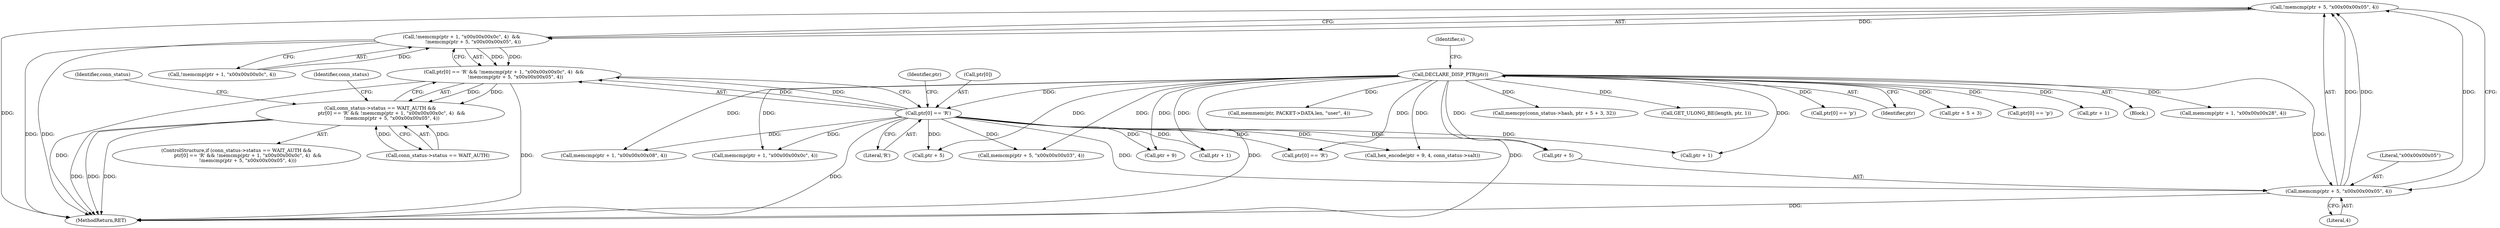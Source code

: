 digraph "0_ettercap_e3abe7d7585ecc420a7cab73313216613aadad5a@API" {
"1000498" [label="(Call,!memcmp(ptr + 5, \"\x00\x00\x00\x05\", 4))"];
"1000499" [label="(Call,memcmp(ptr + 5, \"\x00\x00\x00\x05\", 4))"];
"1000485" [label="(Call,ptr[0] == 'R')"];
"1000114" [label="(Call,DECLARE_DISP_PTR(ptr))"];
"1000490" [label="(Call,!memcmp(ptr + 1, \"\x00\x00\x00\x0c\", 4)  &&\n               !memcmp(ptr + 5, \"\x00\x00\x00\x05\", 4))"];
"1000484" [label="(Call,ptr[0] == 'R' && !memcmp(ptr + 1, \"\x00\x00\x00\x0c\", 4)  &&\n               !memcmp(ptr + 5, \"\x00\x00\x00\x05\", 4))"];
"1000478" [label="(Call,conn_status->status == WAIT_AUTH &&\n               ptr[0] == 'R' && !memcmp(ptr + 1, \"\x00\x00\x00\x0c\", 4)  &&\n               !memcmp(ptr + 5, \"\x00\x00\x00\x05\", 4))"];
"1000493" [label="(Call,ptr + 1)"];
"1000114" [label="(Call,DECLARE_DISP_PTR(ptr))"];
"1000477" [label="(ControlStructure,if (conn_status->status == WAIT_AUTH &&\n               ptr[0] == 'R' && !memcmp(ptr + 1, \"\x00\x00\x00\x0c\", 4)  &&\n               !memcmp(ptr + 5, \"\x00\x00\x00\x05\", 4)))"];
"1000491" [label="(Call,!memcmp(ptr + 1, \"\x00\x00\x00\x0c\", 4))"];
"1000535" [label="(Call,ptr[0] == 'R')"];
"1000499" [label="(Call,memcmp(ptr + 5, \"\x00\x00\x00\x05\", 4))"];
"1000542" [label="(Call,memcmp(ptr + 1, \"\x00\x00\x00\x08\", 4))"];
"1000118" [label="(Identifier,s)"];
"1000324" [label="(Call,memcpy(conn_status->hash, ptr + 5 + 3, 32))"];
"1000390" [label="(Call,GET_ULONG_BE(length, ptr, 1))"];
"1000492" [label="(Call,memcmp(ptr + 1, \"\x00\x00\x00\x0c\", 4))"];
"1000286" [label="(Call,ptr[0] == 'p')"];
"1000115" [label="(Identifier,ptr)"];
"1000484" [label="(Call,ptr[0] == 'R' && !memcmp(ptr + 1, \"\x00\x00\x00\x0c\", 4)  &&\n               !memcmp(ptr + 5, \"\x00\x00\x00\x05\", 4))"];
"1000503" [label="(Literal,\"\x00\x00\x00\x05\")"];
"1000508" [label="(Identifier,conn_status)"];
"1000489" [label="(Literal,'R')"];
"1000485" [label="(Call,ptr[0] == 'R')"];
"1000531" [label="(Identifier,conn_status)"];
"1000550" [label="(Call,ptr + 5)"];
"1000500" [label="(Call,ptr + 5)"];
"1000498" [label="(Call,!memcmp(ptr + 5, \"\x00\x00\x00\x05\", 4))"];
"1000328" [label="(Call,ptr + 5 + 3)"];
"1000376" [label="(Call,ptr[0] == 'p')"];
"1000478" [label="(Call,conn_status->status == WAIT_AUTH &&\n               ptr[0] == 'R' && !memcmp(ptr + 1, \"\x00\x00\x00\x0c\", 4)  &&\n               !memcmp(ptr + 5, \"\x00\x00\x00\x05\", 4))"];
"1000301" [label="(Call,ptr + 1)"];
"1000490" [label="(Call,!memcmp(ptr + 1, \"\x00\x00\x00\x0c\", 4)  &&\n               !memcmp(ptr + 5, \"\x00\x00\x00\x05\", 4))"];
"1000494" [label="(Identifier,ptr)"];
"1000519" [label="(Call,ptr + 9)"];
"1000518" [label="(Call,hex_encode(ptr + 9, 4, conn_status->salt))"];
"1000479" [label="(Call,conn_status->status == WAIT_AUTH)"];
"1000113" [label="(Block,)"];
"1000300" [label="(Call,memcmp(ptr + 1, \"\x00\x00\x00\x28\", 4))"];
"1000504" [label="(Literal,4)"];
"1000543" [label="(Call,ptr + 1)"];
"1000572" [label="(MethodReturn,RET)"];
"1000549" [label="(Call,memcmp(ptr + 5, \"\x00\x00\x00\x03\", 4))"];
"1000486" [label="(Call,ptr[0])"];
"1000169" [label="(Call,memmem(ptr, PACKET->DATA.len, \"user\", 4))"];
"1000498" -> "1000490"  [label="AST: "];
"1000498" -> "1000499"  [label="CFG: "];
"1000499" -> "1000498"  [label="AST: "];
"1000490" -> "1000498"  [label="CFG: "];
"1000498" -> "1000572"  [label="DDG: "];
"1000498" -> "1000490"  [label="DDG: "];
"1000499" -> "1000498"  [label="DDG: "];
"1000499" -> "1000498"  [label="DDG: "];
"1000499" -> "1000498"  [label="DDG: "];
"1000499" -> "1000504"  [label="CFG: "];
"1000500" -> "1000499"  [label="AST: "];
"1000503" -> "1000499"  [label="AST: "];
"1000504" -> "1000499"  [label="AST: "];
"1000499" -> "1000572"  [label="DDG: "];
"1000485" -> "1000499"  [label="DDG: "];
"1000114" -> "1000499"  [label="DDG: "];
"1000485" -> "1000484"  [label="AST: "];
"1000485" -> "1000489"  [label="CFG: "];
"1000486" -> "1000485"  [label="AST: "];
"1000489" -> "1000485"  [label="AST: "];
"1000494" -> "1000485"  [label="CFG: "];
"1000484" -> "1000485"  [label="CFG: "];
"1000485" -> "1000572"  [label="DDG: "];
"1000485" -> "1000484"  [label="DDG: "];
"1000485" -> "1000484"  [label="DDG: "];
"1000114" -> "1000485"  [label="DDG: "];
"1000485" -> "1000492"  [label="DDG: "];
"1000485" -> "1000493"  [label="DDG: "];
"1000485" -> "1000500"  [label="DDG: "];
"1000485" -> "1000518"  [label="DDG: "];
"1000485" -> "1000519"  [label="DDG: "];
"1000485" -> "1000535"  [label="DDG: "];
"1000485" -> "1000542"  [label="DDG: "];
"1000485" -> "1000543"  [label="DDG: "];
"1000485" -> "1000549"  [label="DDG: "];
"1000485" -> "1000550"  [label="DDG: "];
"1000114" -> "1000113"  [label="AST: "];
"1000114" -> "1000115"  [label="CFG: "];
"1000115" -> "1000114"  [label="AST: "];
"1000118" -> "1000114"  [label="CFG: "];
"1000114" -> "1000572"  [label="DDG: "];
"1000114" -> "1000572"  [label="DDG: "];
"1000114" -> "1000169"  [label="DDG: "];
"1000114" -> "1000286"  [label="DDG: "];
"1000114" -> "1000300"  [label="DDG: "];
"1000114" -> "1000301"  [label="DDG: "];
"1000114" -> "1000324"  [label="DDG: "];
"1000114" -> "1000328"  [label="DDG: "];
"1000114" -> "1000376"  [label="DDG: "];
"1000114" -> "1000390"  [label="DDG: "];
"1000114" -> "1000492"  [label="DDG: "];
"1000114" -> "1000493"  [label="DDG: "];
"1000114" -> "1000500"  [label="DDG: "];
"1000114" -> "1000518"  [label="DDG: "];
"1000114" -> "1000519"  [label="DDG: "];
"1000114" -> "1000535"  [label="DDG: "];
"1000114" -> "1000542"  [label="DDG: "];
"1000114" -> "1000543"  [label="DDG: "];
"1000114" -> "1000549"  [label="DDG: "];
"1000114" -> "1000550"  [label="DDG: "];
"1000490" -> "1000484"  [label="AST: "];
"1000490" -> "1000491"  [label="CFG: "];
"1000491" -> "1000490"  [label="AST: "];
"1000484" -> "1000490"  [label="CFG: "];
"1000490" -> "1000572"  [label="DDG: "];
"1000490" -> "1000572"  [label="DDG: "];
"1000490" -> "1000484"  [label="DDG: "];
"1000490" -> "1000484"  [label="DDG: "];
"1000491" -> "1000490"  [label="DDG: "];
"1000484" -> "1000478"  [label="AST: "];
"1000478" -> "1000484"  [label="CFG: "];
"1000484" -> "1000572"  [label="DDG: "];
"1000484" -> "1000572"  [label="DDG: "];
"1000484" -> "1000478"  [label="DDG: "];
"1000484" -> "1000478"  [label="DDG: "];
"1000478" -> "1000477"  [label="AST: "];
"1000478" -> "1000479"  [label="CFG: "];
"1000479" -> "1000478"  [label="AST: "];
"1000508" -> "1000478"  [label="CFG: "];
"1000531" -> "1000478"  [label="CFG: "];
"1000478" -> "1000572"  [label="DDG: "];
"1000478" -> "1000572"  [label="DDG: "];
"1000478" -> "1000572"  [label="DDG: "];
"1000479" -> "1000478"  [label="DDG: "];
"1000479" -> "1000478"  [label="DDG: "];
}
